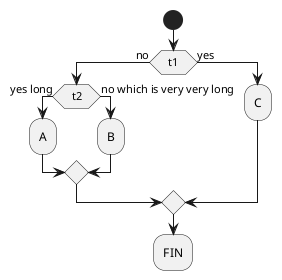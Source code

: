 {
  "sha1": "el0glozn55o7ko24vq4qj2vtg4r98km",
  "insertion": {
    "when": "2024-06-01T09:03:04.616Z",
    "user": "plantuml@gmail.com"
  }
}
@startuml
start;
if (t1) then (no)
  if (t2) then (yes long)
    :A;
  else (no which is very very long);
    :B;
  endif;
else (yes)
  :C;
endif;
:FIN;
@enduml
